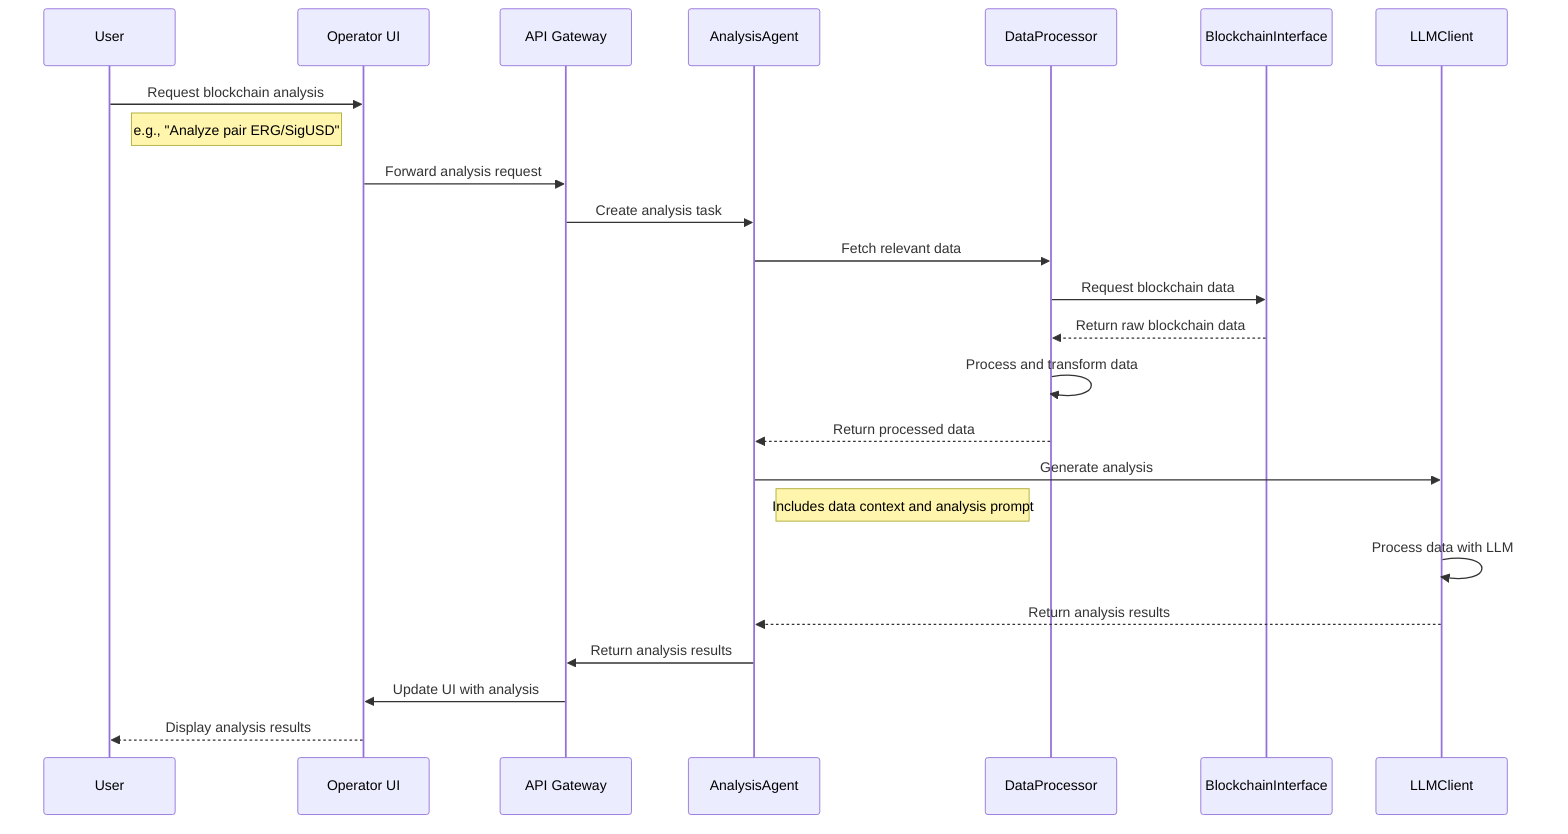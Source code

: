 sequenceDiagram
    participant User
    participant UI as Operator UI
    participant API as API Gateway
    participant AA as AnalysisAgent
    participant DP as DataProcessor
    participant BI as BlockchainInterface
    participant LLM as LLMClient
    
    User->>UI: Request blockchain analysis
    Note right of User: e.g., "Analyze pair ERG/SigUSD"
    UI->>API: Forward analysis request
    API->>AA: Create analysis task
    
    AA->>DP: Fetch relevant data
    DP->>BI: Request blockchain data
    BI-->>DP: Return raw blockchain data
    DP->>DP: Process and transform data
    DP-->>AA: Return processed data
    
    AA->>LLM: Generate analysis
    Note right of AA: Includes data context and analysis prompt
    LLM->>LLM: Process data with LLM
    LLM-->>AA: Return analysis results
    
    AA->>API: Return analysis results
    API->>UI: Update UI with analysis
    UI-->>User: Display analysis results